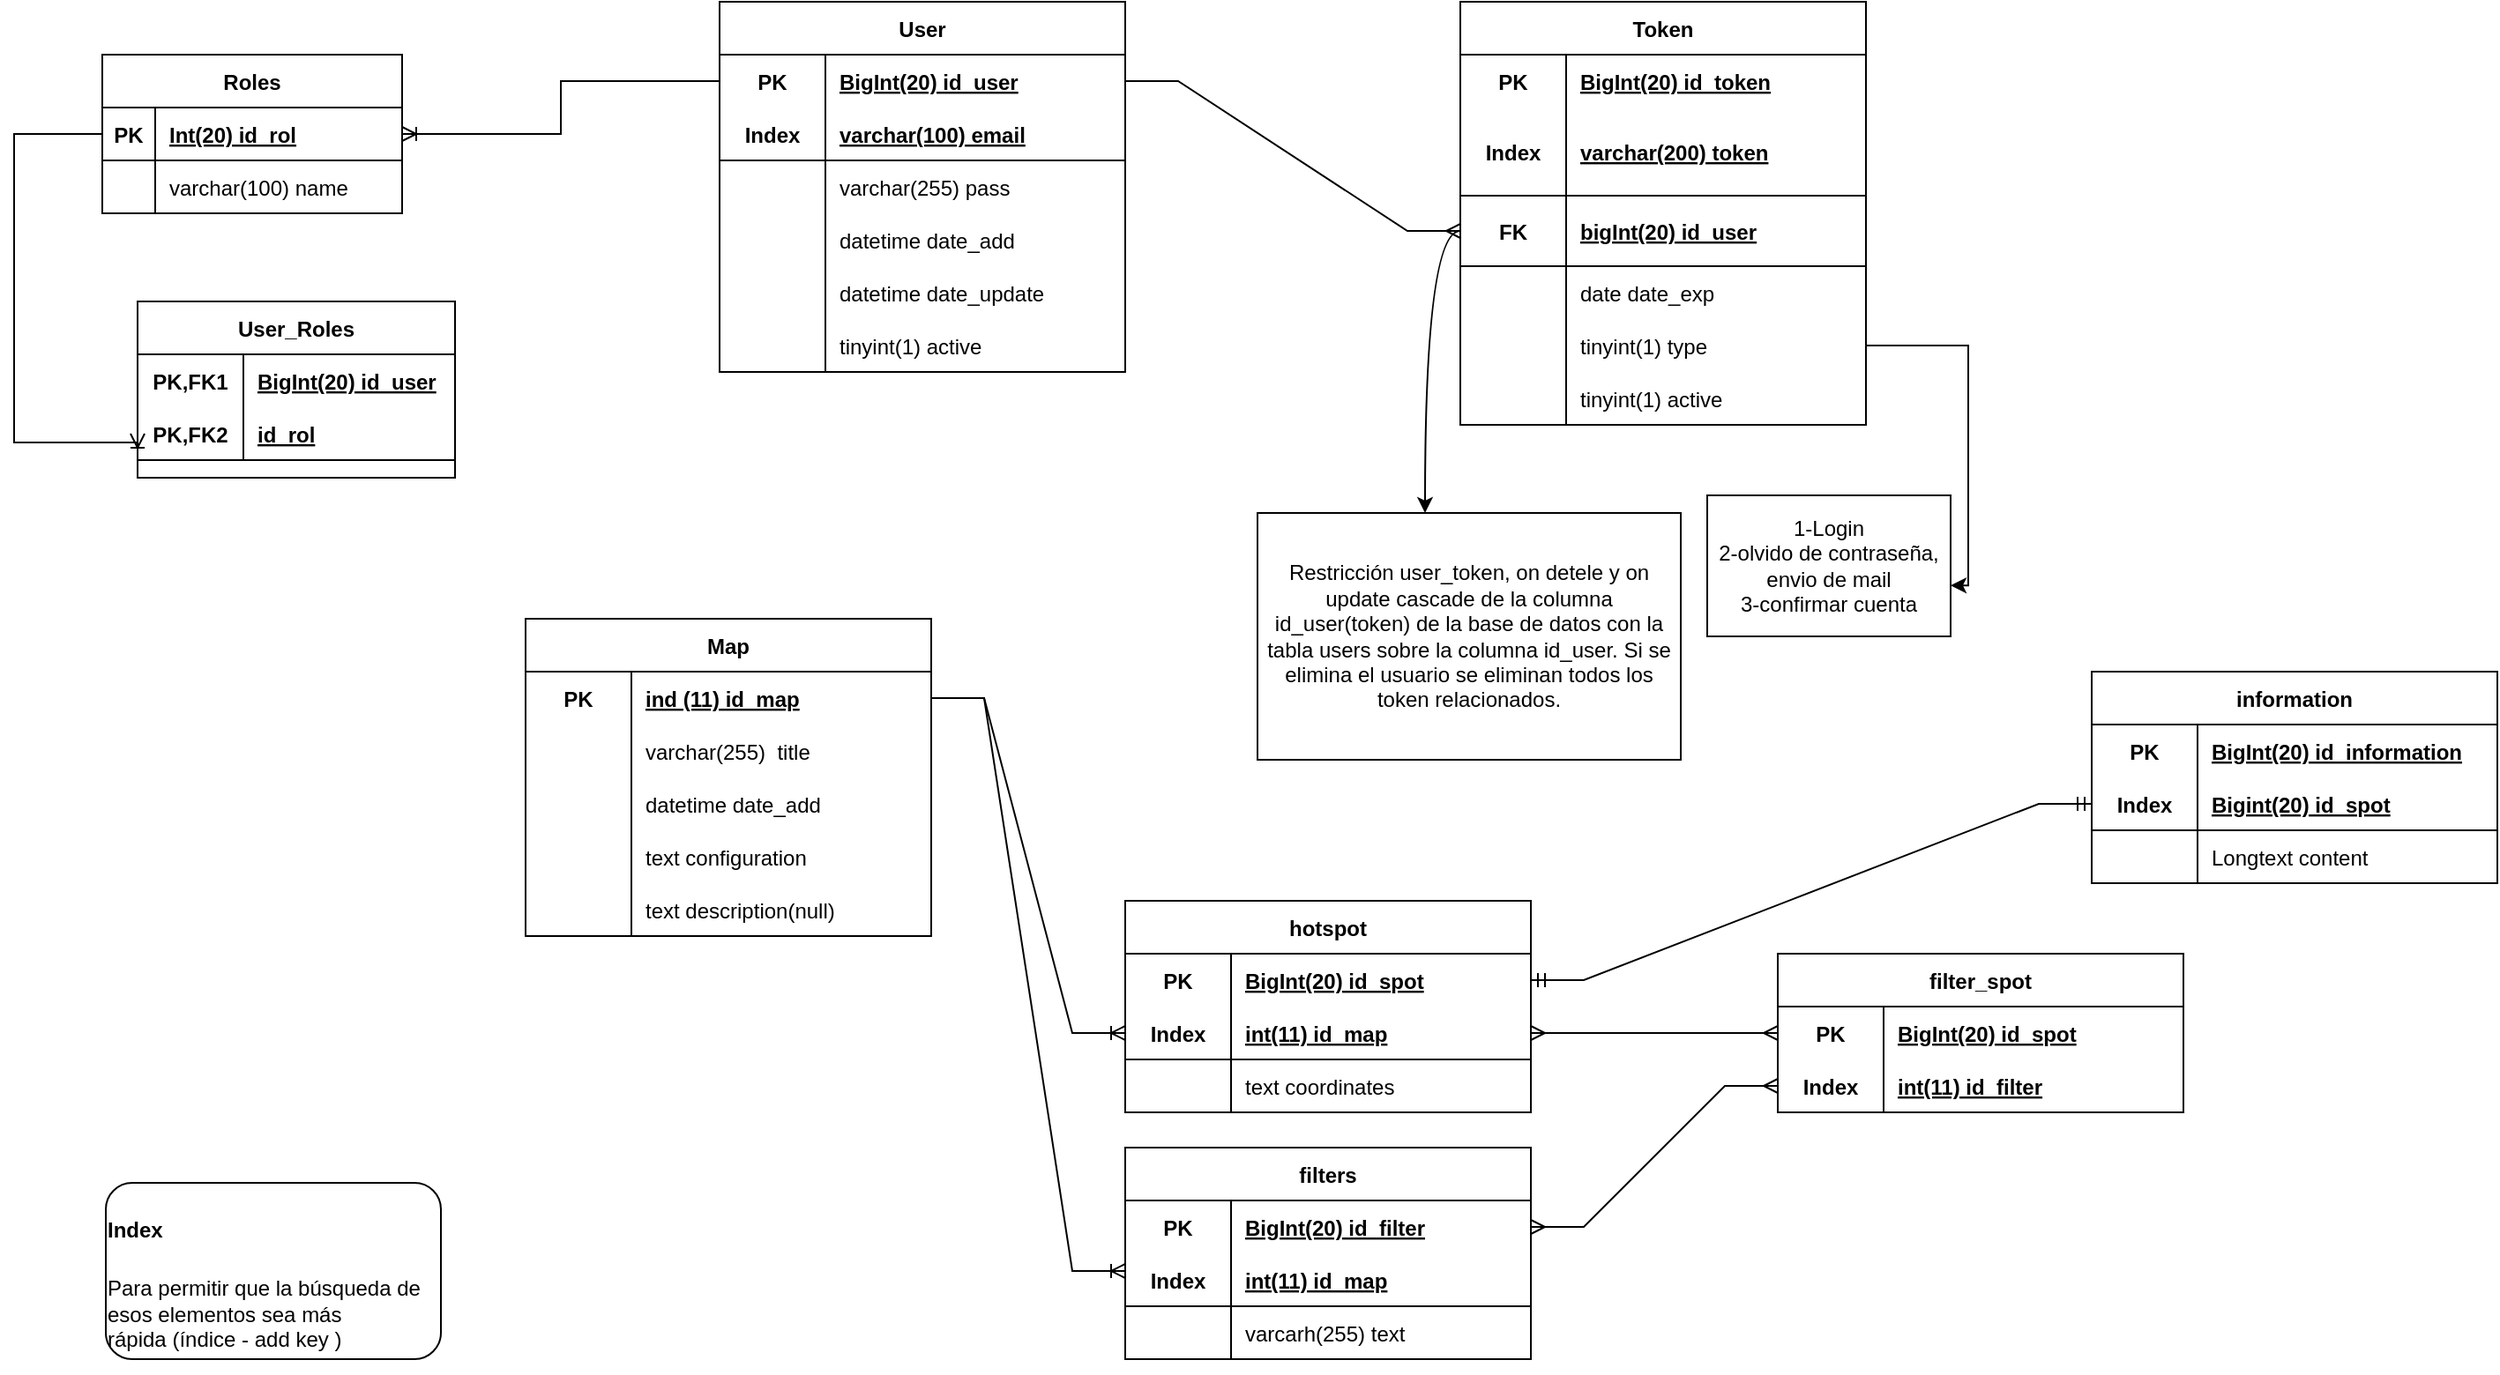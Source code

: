 <mxfile version="15.4.0" type="device"><diagram id="pSnXfoOCE_OVMd1hZphz" name="Página-1"><mxGraphModel dx="1303" dy="828" grid="1" gridSize="10" guides="1" tooltips="1" connect="1" arrows="1" fold="1" page="1" pageScale="1" pageWidth="583" pageHeight="827" math="0" shadow="0"><root><mxCell id="0"/><mxCell id="1" parent="0"/><mxCell id="ktPA_8-1dFrXCUiU2tz8-12" value="User" style="shape=table;startSize=30;container=1;collapsible=1;childLayout=tableLayout;fixedRows=1;rowLines=0;fontStyle=1;align=center;resizeLast=1;" parent="1" vertex="1"><mxGeometry x="450" y="10" width="230" height="210" as="geometry"/></mxCell><mxCell id="ktPA_8-1dFrXCUiU2tz8-13" value="" style="shape=partialRectangle;collapsible=0;dropTarget=0;pointerEvents=0;fillColor=none;top=0;left=0;bottom=0;right=0;points=[[0,0.5],[1,0.5]];portConstraint=eastwest;" parent="ktPA_8-1dFrXCUiU2tz8-12" vertex="1"><mxGeometry y="30" width="230" height="30" as="geometry"/></mxCell><mxCell id="ktPA_8-1dFrXCUiU2tz8-14" value="PK" style="shape=partialRectangle;connectable=0;fillColor=none;top=0;left=0;bottom=0;right=0;fontStyle=1;overflow=hidden;" parent="ktPA_8-1dFrXCUiU2tz8-13" vertex="1"><mxGeometry width="60" height="30" as="geometry"><mxRectangle width="60" height="30" as="alternateBounds"/></mxGeometry></mxCell><mxCell id="ktPA_8-1dFrXCUiU2tz8-15" value="BigInt(20) id_user" style="shape=partialRectangle;connectable=0;fillColor=none;top=0;left=0;bottom=0;right=0;align=left;spacingLeft=6;fontStyle=5;overflow=hidden;" parent="ktPA_8-1dFrXCUiU2tz8-13" vertex="1"><mxGeometry x="60" width="170" height="30" as="geometry"><mxRectangle width="170" height="30" as="alternateBounds"/></mxGeometry></mxCell><mxCell id="ktPA_8-1dFrXCUiU2tz8-16" value="" style="shape=partialRectangle;collapsible=0;dropTarget=0;pointerEvents=0;fillColor=none;top=0;left=0;bottom=1;right=0;points=[[0,0.5],[1,0.5]];portConstraint=eastwest;" parent="ktPA_8-1dFrXCUiU2tz8-12" vertex="1"><mxGeometry y="60" width="230" height="30" as="geometry"/></mxCell><mxCell id="ktPA_8-1dFrXCUiU2tz8-17" value="Index" style="shape=partialRectangle;connectable=0;fillColor=none;top=0;left=0;bottom=0;right=0;fontStyle=1;overflow=hidden;" parent="ktPA_8-1dFrXCUiU2tz8-16" vertex="1"><mxGeometry width="60" height="30" as="geometry"><mxRectangle width="60" height="30" as="alternateBounds"/></mxGeometry></mxCell><mxCell id="ktPA_8-1dFrXCUiU2tz8-18" value="varchar(100) email" style="shape=partialRectangle;connectable=0;fillColor=none;top=0;left=0;bottom=0;right=0;align=left;spacingLeft=6;fontStyle=5;overflow=hidden;" parent="ktPA_8-1dFrXCUiU2tz8-16" vertex="1"><mxGeometry x="60" width="170" height="30" as="geometry"><mxRectangle width="170" height="30" as="alternateBounds"/></mxGeometry></mxCell><mxCell id="ktPA_8-1dFrXCUiU2tz8-19" value="" style="shape=partialRectangle;collapsible=0;dropTarget=0;pointerEvents=0;fillColor=none;top=0;left=0;bottom=0;right=0;points=[[0,0.5],[1,0.5]];portConstraint=eastwest;" parent="ktPA_8-1dFrXCUiU2tz8-12" vertex="1"><mxGeometry y="90" width="230" height="30" as="geometry"/></mxCell><mxCell id="ktPA_8-1dFrXCUiU2tz8-20" value="" style="shape=partialRectangle;connectable=0;fillColor=none;top=0;left=0;bottom=0;right=0;editable=1;overflow=hidden;" parent="ktPA_8-1dFrXCUiU2tz8-19" vertex="1"><mxGeometry width="60" height="30" as="geometry"><mxRectangle width="60" height="30" as="alternateBounds"/></mxGeometry></mxCell><mxCell id="ktPA_8-1dFrXCUiU2tz8-21" value="varchar(255) pass" style="shape=partialRectangle;connectable=0;fillColor=none;top=0;left=0;bottom=0;right=0;align=left;spacingLeft=6;overflow=hidden;" parent="ktPA_8-1dFrXCUiU2tz8-19" vertex="1"><mxGeometry x="60" width="170" height="30" as="geometry"><mxRectangle width="170" height="30" as="alternateBounds"/></mxGeometry></mxCell><mxCell id="ktPA_8-1dFrXCUiU2tz8-22" value="" style="shape=partialRectangle;collapsible=0;dropTarget=0;pointerEvents=0;fillColor=none;top=0;left=0;bottom=0;right=0;points=[[0,0.5],[1,0.5]];portConstraint=eastwest;" parent="ktPA_8-1dFrXCUiU2tz8-12" vertex="1"><mxGeometry y="120" width="230" height="30" as="geometry"/></mxCell><mxCell id="ktPA_8-1dFrXCUiU2tz8-23" value="" style="shape=partialRectangle;connectable=0;fillColor=none;top=0;left=0;bottom=0;right=0;editable=1;overflow=hidden;" parent="ktPA_8-1dFrXCUiU2tz8-22" vertex="1"><mxGeometry width="60" height="30" as="geometry"><mxRectangle width="60" height="30" as="alternateBounds"/></mxGeometry></mxCell><mxCell id="ktPA_8-1dFrXCUiU2tz8-24" value="datetime date_add" style="shape=partialRectangle;connectable=0;fillColor=none;top=0;left=0;bottom=0;right=0;align=left;spacingLeft=6;overflow=hidden;" parent="ktPA_8-1dFrXCUiU2tz8-22" vertex="1"><mxGeometry x="60" width="170" height="30" as="geometry"><mxRectangle width="170" height="30" as="alternateBounds"/></mxGeometry></mxCell><mxCell id="ktPA_8-1dFrXCUiU2tz8-25" value="" style="shape=partialRectangle;collapsible=0;dropTarget=0;pointerEvents=0;fillColor=none;top=0;left=0;bottom=0;right=0;points=[[0,0.5],[1,0.5]];portConstraint=eastwest;" parent="ktPA_8-1dFrXCUiU2tz8-12" vertex="1"><mxGeometry y="150" width="230" height="30" as="geometry"/></mxCell><mxCell id="ktPA_8-1dFrXCUiU2tz8-26" value="" style="shape=partialRectangle;connectable=0;fillColor=none;top=0;left=0;bottom=0;right=0;editable=1;overflow=hidden;" parent="ktPA_8-1dFrXCUiU2tz8-25" vertex="1"><mxGeometry width="60" height="30" as="geometry"><mxRectangle width="60" height="30" as="alternateBounds"/></mxGeometry></mxCell><mxCell id="ktPA_8-1dFrXCUiU2tz8-27" value="datetime date_update" style="shape=partialRectangle;connectable=0;fillColor=none;top=0;left=0;bottom=0;right=0;align=left;spacingLeft=6;overflow=hidden;" parent="ktPA_8-1dFrXCUiU2tz8-25" vertex="1"><mxGeometry x="60" width="170" height="30" as="geometry"><mxRectangle width="170" height="30" as="alternateBounds"/></mxGeometry></mxCell><mxCell id="ktPA_8-1dFrXCUiU2tz8-43" value="" style="shape=partialRectangle;collapsible=0;dropTarget=0;pointerEvents=0;fillColor=none;top=0;left=0;bottom=0;right=0;points=[[0,0.5],[1,0.5]];portConstraint=eastwest;" parent="ktPA_8-1dFrXCUiU2tz8-12" vertex="1"><mxGeometry y="180" width="230" height="30" as="geometry"/></mxCell><mxCell id="ktPA_8-1dFrXCUiU2tz8-44" value="" style="shape=partialRectangle;connectable=0;fillColor=none;top=0;left=0;bottom=0;right=0;editable=1;overflow=hidden;" parent="ktPA_8-1dFrXCUiU2tz8-43" vertex="1"><mxGeometry width="60" height="30" as="geometry"><mxRectangle width="60" height="30" as="alternateBounds"/></mxGeometry></mxCell><mxCell id="ktPA_8-1dFrXCUiU2tz8-45" value="tinyint(1) active" style="shape=partialRectangle;connectable=0;fillColor=none;top=0;left=0;bottom=0;right=0;align=left;spacingLeft=6;overflow=hidden;" parent="ktPA_8-1dFrXCUiU2tz8-43" vertex="1"><mxGeometry x="60" width="170" height="30" as="geometry"><mxRectangle width="170" height="30" as="alternateBounds"/></mxGeometry></mxCell><mxCell id="sQ-A8X_ZuX7Fye4m_Rut-1" value="Token" style="shape=table;startSize=30;container=1;collapsible=1;childLayout=tableLayout;fixedRows=1;rowLines=0;fontStyle=1;align=center;resizeLast=1;" parent="1" vertex="1"><mxGeometry x="870" y="10" width="230" height="240" as="geometry"/></mxCell><mxCell id="sQ-A8X_ZuX7Fye4m_Rut-2" value="" style="shape=partialRectangle;collapsible=0;dropTarget=0;pointerEvents=0;fillColor=none;top=0;left=0;bottom=0;right=0;points=[[0,0.5],[1,0.5]];portConstraint=eastwest;" parent="sQ-A8X_ZuX7Fye4m_Rut-1" vertex="1"><mxGeometry y="30" width="230" height="30" as="geometry"/></mxCell><mxCell id="sQ-A8X_ZuX7Fye4m_Rut-3" value="PK" style="shape=partialRectangle;connectable=0;fillColor=none;top=0;left=0;bottom=0;right=0;fontStyle=1;overflow=hidden;" parent="sQ-A8X_ZuX7Fye4m_Rut-2" vertex="1"><mxGeometry width="60" height="30" as="geometry"><mxRectangle width="60" height="30" as="alternateBounds"/></mxGeometry></mxCell><mxCell id="sQ-A8X_ZuX7Fye4m_Rut-4" value="BigInt(20) id_token" style="shape=partialRectangle;connectable=0;fillColor=none;top=0;left=0;bottom=0;right=0;align=left;spacingLeft=6;fontStyle=5;overflow=hidden;" parent="sQ-A8X_ZuX7Fye4m_Rut-2" vertex="1"><mxGeometry x="60" width="170" height="30" as="geometry"><mxRectangle width="170" height="30" as="alternateBounds"/></mxGeometry></mxCell><mxCell id="sQ-A8X_ZuX7Fye4m_Rut-47" value="" style="shape=partialRectangle;collapsible=0;dropTarget=0;pointerEvents=0;fillColor=none;top=0;left=0;bottom=1;right=0;points=[[0,0.5],[1,0.5]];portConstraint=eastwest;" parent="sQ-A8X_ZuX7Fye4m_Rut-1" vertex="1"><mxGeometry y="60" width="230" height="50" as="geometry"/></mxCell><mxCell id="sQ-A8X_ZuX7Fye4m_Rut-48" value="Index" style="shape=partialRectangle;connectable=0;fillColor=none;top=0;left=0;bottom=0;right=0;fontStyle=1;overflow=hidden;" parent="sQ-A8X_ZuX7Fye4m_Rut-47" vertex="1"><mxGeometry width="60" height="50" as="geometry"><mxRectangle width="60" height="50" as="alternateBounds"/></mxGeometry></mxCell><mxCell id="sQ-A8X_ZuX7Fye4m_Rut-49" value="varchar(200) token" style="shape=partialRectangle;connectable=0;fillColor=none;top=0;left=0;bottom=0;right=0;align=left;spacingLeft=6;fontStyle=5;overflow=hidden;" parent="sQ-A8X_ZuX7Fye4m_Rut-47" vertex="1"><mxGeometry x="60" width="170" height="50" as="geometry"><mxRectangle width="170" height="50" as="alternateBounds"/></mxGeometry></mxCell><mxCell id="sQ-A8X_ZuX7Fye4m_Rut-5" value="" style="shape=partialRectangle;collapsible=0;dropTarget=0;pointerEvents=0;fillColor=none;top=0;left=0;bottom=1;right=0;points=[[0,0.5],[1,0.5]];portConstraint=eastwest;" parent="sQ-A8X_ZuX7Fye4m_Rut-1" vertex="1"><mxGeometry y="110" width="230" height="40" as="geometry"/></mxCell><mxCell id="sQ-A8X_ZuX7Fye4m_Rut-6" value="FK" style="shape=partialRectangle;connectable=0;fillColor=none;top=0;left=0;bottom=0;right=0;fontStyle=1;overflow=hidden;" parent="sQ-A8X_ZuX7Fye4m_Rut-5" vertex="1"><mxGeometry width="60" height="40" as="geometry"><mxRectangle width="60" height="40" as="alternateBounds"/></mxGeometry></mxCell><mxCell id="sQ-A8X_ZuX7Fye4m_Rut-7" value="bigInt(20) id_user" style="shape=partialRectangle;connectable=0;fillColor=none;top=0;left=0;bottom=0;right=0;align=left;spacingLeft=6;fontStyle=5;overflow=hidden;" parent="sQ-A8X_ZuX7Fye4m_Rut-5" vertex="1"><mxGeometry x="60" width="170" height="40" as="geometry"><mxRectangle width="170" height="40" as="alternateBounds"/></mxGeometry></mxCell><mxCell id="sQ-A8X_ZuX7Fye4m_Rut-8" value="" style="shape=partialRectangle;collapsible=0;dropTarget=0;pointerEvents=0;fillColor=none;top=0;left=0;bottom=0;right=0;points=[[0,0.5],[1,0.5]];portConstraint=eastwest;" parent="sQ-A8X_ZuX7Fye4m_Rut-1" vertex="1"><mxGeometry y="150" width="230" height="30" as="geometry"/></mxCell><mxCell id="sQ-A8X_ZuX7Fye4m_Rut-9" value="" style="shape=partialRectangle;connectable=0;fillColor=none;top=0;left=0;bottom=0;right=0;editable=1;overflow=hidden;" parent="sQ-A8X_ZuX7Fye4m_Rut-8" vertex="1"><mxGeometry width="60" height="30" as="geometry"><mxRectangle width="60" height="30" as="alternateBounds"/></mxGeometry></mxCell><mxCell id="sQ-A8X_ZuX7Fye4m_Rut-10" value="date date_exp" style="shape=partialRectangle;connectable=0;fillColor=none;top=0;left=0;bottom=0;right=0;align=left;spacingLeft=6;overflow=hidden;" parent="sQ-A8X_ZuX7Fye4m_Rut-8" vertex="1"><mxGeometry x="60" width="170" height="30" as="geometry"><mxRectangle width="170" height="30" as="alternateBounds"/></mxGeometry></mxCell><mxCell id="sQ-A8X_ZuX7Fye4m_Rut-11" value="" style="shape=partialRectangle;collapsible=0;dropTarget=0;pointerEvents=0;fillColor=none;top=0;left=0;bottom=0;right=0;points=[[0,0.5],[1,0.5]];portConstraint=eastwest;" parent="sQ-A8X_ZuX7Fye4m_Rut-1" vertex="1"><mxGeometry y="180" width="230" height="30" as="geometry"/></mxCell><mxCell id="sQ-A8X_ZuX7Fye4m_Rut-12" value="" style="shape=partialRectangle;connectable=0;fillColor=none;top=0;left=0;bottom=0;right=0;editable=1;overflow=hidden;" parent="sQ-A8X_ZuX7Fye4m_Rut-11" vertex="1"><mxGeometry width="60" height="30" as="geometry"><mxRectangle width="60" height="30" as="alternateBounds"/></mxGeometry></mxCell><mxCell id="sQ-A8X_ZuX7Fye4m_Rut-13" value="tinyint(1) type" style="shape=partialRectangle;connectable=0;fillColor=none;top=0;left=0;bottom=0;right=0;align=left;spacingLeft=6;overflow=hidden;" parent="sQ-A8X_ZuX7Fye4m_Rut-11" vertex="1"><mxGeometry x="60" width="170" height="30" as="geometry"><mxRectangle width="170" height="30" as="alternateBounds"/></mxGeometry></mxCell><mxCell id="sQ-A8X_ZuX7Fye4m_Rut-17" value="" style="shape=partialRectangle;collapsible=0;dropTarget=0;pointerEvents=0;fillColor=none;top=0;left=0;bottom=0;right=0;points=[[0,0.5],[1,0.5]];portConstraint=eastwest;" parent="sQ-A8X_ZuX7Fye4m_Rut-1" vertex="1"><mxGeometry y="210" width="230" height="30" as="geometry"/></mxCell><mxCell id="sQ-A8X_ZuX7Fye4m_Rut-18" value="" style="shape=partialRectangle;connectable=0;fillColor=none;top=0;left=0;bottom=0;right=0;editable=1;overflow=hidden;" parent="sQ-A8X_ZuX7Fye4m_Rut-17" vertex="1"><mxGeometry width="60" height="30" as="geometry"><mxRectangle width="60" height="30" as="alternateBounds"/></mxGeometry></mxCell><mxCell id="sQ-A8X_ZuX7Fye4m_Rut-19" value="tinyint(1) active" style="shape=partialRectangle;connectable=0;fillColor=none;top=0;left=0;bottom=0;right=0;align=left;spacingLeft=6;overflow=hidden;" parent="sQ-A8X_ZuX7Fye4m_Rut-17" vertex="1"><mxGeometry x="60" width="170" height="30" as="geometry"><mxRectangle width="170" height="30" as="alternateBounds"/></mxGeometry></mxCell><mxCell id="sQ-A8X_ZuX7Fye4m_Rut-50" value="" style="edgeStyle=entityRelationEdgeStyle;fontSize=12;html=1;endArrow=ERmany;rounded=0;entryX=0;entryY=0.5;entryDx=0;entryDy=0;exitX=1;exitY=0.5;exitDx=0;exitDy=0;" parent="1" source="ktPA_8-1dFrXCUiU2tz8-13" target="sQ-A8X_ZuX7Fye4m_Rut-5" edge="1"><mxGeometry width="100" height="100" relative="1" as="geometry"><mxPoint x="340" y="400" as="sourcePoint"/><mxPoint x="440" y="300" as="targetPoint"/></mxGeometry></mxCell><mxCell id="sQ-A8X_ZuX7Fye4m_Rut-51" value="&lt;p style=&quot;line-height: 40%&quot;&gt;&lt;/p&gt;&lt;h1 style=&quot;text-align: left&quot;&gt;&lt;font style=&quot;font-size: 12px&quot;&gt;Index&lt;/font&gt;&lt;/h1&gt;&lt;p style=&quot;text-align: left&quot;&gt;&lt;font style=&quot;font-size: 12px ; line-height: 40%&quot;&gt;Para permitir que la búsqueda de esos elementos sea más rápida&amp;nbsp;&lt;/font&gt;&lt;span&gt;(índice - add key )&lt;/span&gt;&lt;/p&gt;&lt;p&gt;&lt;/p&gt;" style="rounded=1;whiteSpace=wrap;html=1;" parent="1" vertex="1"><mxGeometry x="102" y="680" width="190" height="100" as="geometry"/></mxCell><mxCell id="sQ-A8X_ZuX7Fye4m_Rut-55" value="" style="endArrow=classic;html=1;rounded=0;edgeStyle=orthogonalEdgeStyle;entryX=1;entryY=0.639;entryDx=0;entryDy=0;entryPerimeter=0;exitX=1;exitY=0.5;exitDx=0;exitDy=0;" parent="1" source="sQ-A8X_ZuX7Fye4m_Rut-11" target="sQ-A8X_ZuX7Fye4m_Rut-57" edge="1"><mxGeometry width="50" height="50" relative="1" as="geometry"><mxPoint x="350" y="420" as="sourcePoint"/><mxPoint x="370" y="560" as="targetPoint"/></mxGeometry></mxCell><mxCell id="sQ-A8X_ZuX7Fye4m_Rut-57" value="1-Login&lt;br&gt;2-olvido de contraseña, envio de mail&lt;br&gt;3-confirmar cuenta" style="rounded=0;whiteSpace=wrap;html=1;" parent="1" vertex="1"><mxGeometry x="1010" y="290" width="138" height="80" as="geometry"/></mxCell><mxCell id="sQ-A8X_ZuX7Fye4m_Rut-59" value="" style="curved=1;endArrow=classic;html=1;rounded=0;edgeStyle=orthogonalEdgeStyle;exitX=0;exitY=0.5;exitDx=0;exitDy=0;" parent="1" source="sQ-A8X_ZuX7Fye4m_Rut-5" target="sQ-A8X_ZuX7Fye4m_Rut-60" edge="1"><mxGeometry width="50" height="50" relative="1" as="geometry"><mxPoint x="380" y="370" as="sourcePoint"/><mxPoint x="414" y="530" as="targetPoint"/><Array as="points"><mxPoint x="850" y="140"/></Array></mxGeometry></mxCell><mxCell id="sQ-A8X_ZuX7Fye4m_Rut-60" value="Restricción user_token, on detele y on update cascade de la columna id_user(token) de la base de datos con la tabla users sobre la columna id_user. Si se elimina el usuario se eliminan todos los token relacionados." style="rounded=0;whiteSpace=wrap;html=1;" parent="1" vertex="1"><mxGeometry x="755" y="300" width="240" height="140" as="geometry"/></mxCell><mxCell id="JhmAGcUBMFAtfFZW6bQu-1" value="Roles" style="shape=table;startSize=30;container=1;collapsible=1;childLayout=tableLayout;fixedRows=1;rowLines=0;fontStyle=1;align=center;resizeLast=1;" parent="1" vertex="1"><mxGeometry x="100" y="40" width="170" height="90" as="geometry"/></mxCell><mxCell id="JhmAGcUBMFAtfFZW6bQu-2" value="" style="shape=partialRectangle;collapsible=0;dropTarget=0;pointerEvents=0;fillColor=none;top=0;left=0;bottom=1;right=0;points=[[0,0.5],[1,0.5]];portConstraint=eastwest;" parent="JhmAGcUBMFAtfFZW6bQu-1" vertex="1"><mxGeometry y="30" width="170" height="30" as="geometry"/></mxCell><mxCell id="JhmAGcUBMFAtfFZW6bQu-3" value="PK" style="shape=partialRectangle;connectable=0;fillColor=none;top=0;left=0;bottom=0;right=0;fontStyle=1;overflow=hidden;" parent="JhmAGcUBMFAtfFZW6bQu-2" vertex="1"><mxGeometry width="30" height="30" as="geometry"><mxRectangle width="30" height="30" as="alternateBounds"/></mxGeometry></mxCell><mxCell id="JhmAGcUBMFAtfFZW6bQu-4" value="Int(20) id_rol" style="shape=partialRectangle;connectable=0;fillColor=none;top=0;left=0;bottom=0;right=0;align=left;spacingLeft=6;fontStyle=5;overflow=hidden;" parent="JhmAGcUBMFAtfFZW6bQu-2" vertex="1"><mxGeometry x="30" width="140" height="30" as="geometry"><mxRectangle width="140" height="30" as="alternateBounds"/></mxGeometry></mxCell><mxCell id="JhmAGcUBMFAtfFZW6bQu-5" value="" style="shape=partialRectangle;collapsible=0;dropTarget=0;pointerEvents=0;fillColor=none;top=0;left=0;bottom=0;right=0;points=[[0,0.5],[1,0.5]];portConstraint=eastwest;" parent="JhmAGcUBMFAtfFZW6bQu-1" vertex="1"><mxGeometry y="60" width="170" height="30" as="geometry"/></mxCell><mxCell id="JhmAGcUBMFAtfFZW6bQu-6" value="" style="shape=partialRectangle;connectable=0;fillColor=none;top=0;left=0;bottom=0;right=0;editable=1;overflow=hidden;" parent="JhmAGcUBMFAtfFZW6bQu-5" vertex="1"><mxGeometry width="30" height="30" as="geometry"><mxRectangle width="30" height="30" as="alternateBounds"/></mxGeometry></mxCell><mxCell id="JhmAGcUBMFAtfFZW6bQu-7" value="varchar(100) name" style="shape=partialRectangle;connectable=0;fillColor=none;top=0;left=0;bottom=0;right=0;align=left;spacingLeft=6;overflow=hidden;" parent="JhmAGcUBMFAtfFZW6bQu-5" vertex="1"><mxGeometry x="30" width="140" height="30" as="geometry"><mxRectangle width="140" height="30" as="alternateBounds"/></mxGeometry></mxCell><mxCell id="JhmAGcUBMFAtfFZW6bQu-14" value="User_Roles" style="shape=table;startSize=30;container=1;collapsible=1;childLayout=tableLayout;fixedRows=1;rowLines=0;fontStyle=1;align=center;resizeLast=1;" parent="1" vertex="1"><mxGeometry x="120" y="180" width="180" height="100" as="geometry"/></mxCell><mxCell id="JhmAGcUBMFAtfFZW6bQu-15" value="" style="shape=partialRectangle;collapsible=0;dropTarget=0;pointerEvents=0;fillColor=none;top=0;left=0;bottom=0;right=0;points=[[0,0.5],[1,0.5]];portConstraint=eastwest;" parent="JhmAGcUBMFAtfFZW6bQu-14" vertex="1"><mxGeometry y="30" width="180" height="30" as="geometry"/></mxCell><mxCell id="JhmAGcUBMFAtfFZW6bQu-16" value="PK,FK1" style="shape=partialRectangle;connectable=0;fillColor=none;top=0;left=0;bottom=0;right=0;fontStyle=1;overflow=hidden;" parent="JhmAGcUBMFAtfFZW6bQu-15" vertex="1"><mxGeometry width="60" height="30" as="geometry"><mxRectangle width="60" height="30" as="alternateBounds"/></mxGeometry></mxCell><mxCell id="JhmAGcUBMFAtfFZW6bQu-17" value="BigInt(20) id_user" style="shape=partialRectangle;connectable=0;fillColor=none;top=0;left=0;bottom=0;right=0;align=left;spacingLeft=6;fontStyle=5;overflow=hidden;" parent="JhmAGcUBMFAtfFZW6bQu-15" vertex="1"><mxGeometry x="60" width="120" height="30" as="geometry"><mxRectangle width="120" height="30" as="alternateBounds"/></mxGeometry></mxCell><mxCell id="JhmAGcUBMFAtfFZW6bQu-18" value="" style="shape=partialRectangle;collapsible=0;dropTarget=0;pointerEvents=0;fillColor=none;top=0;left=0;bottom=1;right=0;points=[[0,0.5],[1,0.5]];portConstraint=eastwest;" parent="JhmAGcUBMFAtfFZW6bQu-14" vertex="1"><mxGeometry y="60" width="180" height="30" as="geometry"/></mxCell><mxCell id="JhmAGcUBMFAtfFZW6bQu-19" value="PK,FK2" style="shape=partialRectangle;connectable=0;fillColor=none;top=0;left=0;bottom=0;right=0;fontStyle=1;overflow=hidden;" parent="JhmAGcUBMFAtfFZW6bQu-18" vertex="1"><mxGeometry width="60" height="30" as="geometry"><mxRectangle width="60" height="30" as="alternateBounds"/></mxGeometry></mxCell><mxCell id="JhmAGcUBMFAtfFZW6bQu-20" value="id_rol" style="shape=partialRectangle;connectable=0;fillColor=none;top=0;left=0;bottom=0;right=0;align=left;spacingLeft=6;fontStyle=5;overflow=hidden;" parent="JhmAGcUBMFAtfFZW6bQu-18" vertex="1"><mxGeometry x="60" width="120" height="30" as="geometry"><mxRectangle width="120" height="30" as="alternateBounds"/></mxGeometry></mxCell><mxCell id="0rs4oJxTFenPOZLoimjV-20" value="" style="fontSize=12;html=1;endArrow=ERoneToMany;rounded=0;exitX=0;exitY=0.5;exitDx=0;exitDy=0;edgeStyle=orthogonalEdgeStyle;entryX=0;entryY=0.5;entryDx=0;entryDy=0;" parent="1" source="JhmAGcUBMFAtfFZW6bQu-2" edge="1" target="JhmAGcUBMFAtfFZW6bQu-18"><mxGeometry width="100" height="100" relative="1" as="geometry"><mxPoint x="340" y="200" as="sourcePoint"/><mxPoint x="70" y="300" as="targetPoint"/><Array as="points"><mxPoint x="50" y="85"/><mxPoint x="50" y="260"/><mxPoint x="120" y="260"/></Array></mxGeometry></mxCell><mxCell id="0rs4oJxTFenPOZLoimjV-22" value="" style="edgeStyle=orthogonalEdgeStyle;fontSize=12;html=1;endArrow=ERoneToMany;rounded=0;exitX=0;exitY=0.5;exitDx=0;exitDy=0;entryX=1;entryY=0.5;entryDx=0;entryDy=0;" parent="1" source="ktPA_8-1dFrXCUiU2tz8-13" target="JhmAGcUBMFAtfFZW6bQu-2" edge="1"><mxGeometry width="100" height="100" relative="1" as="geometry"><mxPoint x="330" y="270" as="sourcePoint"/><mxPoint x="360" y="80" as="targetPoint"/></mxGeometry></mxCell><mxCell id="JeP3bEblnE3etmYx_Tf4-1" value="Map" style="shape=table;startSize=30;container=1;collapsible=1;childLayout=tableLayout;fixedRows=1;rowLines=0;fontStyle=1;align=center;resizeLast=1;" vertex="1" parent="1"><mxGeometry x="340" y="360" width="230" height="180" as="geometry"/></mxCell><mxCell id="JeP3bEblnE3etmYx_Tf4-2" value="" style="shape=partialRectangle;collapsible=0;dropTarget=0;pointerEvents=0;fillColor=none;top=0;left=0;bottom=0;right=0;points=[[0,0.5],[1,0.5]];portConstraint=eastwest;" vertex="1" parent="JeP3bEblnE3etmYx_Tf4-1"><mxGeometry y="30" width="230" height="30" as="geometry"/></mxCell><mxCell id="JeP3bEblnE3etmYx_Tf4-3" value="PK" style="shape=partialRectangle;connectable=0;fillColor=none;top=0;left=0;bottom=0;right=0;fontStyle=1;overflow=hidden;" vertex="1" parent="JeP3bEblnE3etmYx_Tf4-2"><mxGeometry width="60" height="30" as="geometry"><mxRectangle width="60" height="30" as="alternateBounds"/></mxGeometry></mxCell><mxCell id="JeP3bEblnE3etmYx_Tf4-4" value="ind (11) id_map" style="shape=partialRectangle;connectable=0;fillColor=none;top=0;left=0;bottom=0;right=0;align=left;spacingLeft=6;fontStyle=5;overflow=hidden;" vertex="1" parent="JeP3bEblnE3etmYx_Tf4-2"><mxGeometry x="60" width="170" height="30" as="geometry"><mxRectangle width="170" height="30" as="alternateBounds"/></mxGeometry></mxCell><mxCell id="JeP3bEblnE3etmYx_Tf4-8" value="" style="shape=partialRectangle;collapsible=0;dropTarget=0;pointerEvents=0;fillColor=none;top=0;left=0;bottom=0;right=0;points=[[0,0.5],[1,0.5]];portConstraint=eastwest;" vertex="1" parent="JeP3bEblnE3etmYx_Tf4-1"><mxGeometry y="60" width="230" height="30" as="geometry"/></mxCell><mxCell id="JeP3bEblnE3etmYx_Tf4-9" value="" style="shape=partialRectangle;connectable=0;fillColor=none;top=0;left=0;bottom=0;right=0;editable=1;overflow=hidden;" vertex="1" parent="JeP3bEblnE3etmYx_Tf4-8"><mxGeometry width="60" height="30" as="geometry"><mxRectangle width="60" height="30" as="alternateBounds"/></mxGeometry></mxCell><mxCell id="JeP3bEblnE3etmYx_Tf4-10" value="varchar(255)  title" style="shape=partialRectangle;connectable=0;fillColor=none;top=0;left=0;bottom=0;right=0;align=left;spacingLeft=6;overflow=hidden;" vertex="1" parent="JeP3bEblnE3etmYx_Tf4-8"><mxGeometry x="60" width="170" height="30" as="geometry"><mxRectangle width="170" height="30" as="alternateBounds"/></mxGeometry></mxCell><mxCell id="JeP3bEblnE3etmYx_Tf4-11" value="" style="shape=partialRectangle;collapsible=0;dropTarget=0;pointerEvents=0;fillColor=none;top=0;left=0;bottom=0;right=0;points=[[0,0.5],[1,0.5]];portConstraint=eastwest;" vertex="1" parent="JeP3bEblnE3etmYx_Tf4-1"><mxGeometry y="90" width="230" height="30" as="geometry"/></mxCell><mxCell id="JeP3bEblnE3etmYx_Tf4-12" value="" style="shape=partialRectangle;connectable=0;fillColor=none;top=0;left=0;bottom=0;right=0;editable=1;overflow=hidden;" vertex="1" parent="JeP3bEblnE3etmYx_Tf4-11"><mxGeometry width="60" height="30" as="geometry"><mxRectangle width="60" height="30" as="alternateBounds"/></mxGeometry></mxCell><mxCell id="JeP3bEblnE3etmYx_Tf4-13" value="datetime date_add" style="shape=partialRectangle;connectable=0;fillColor=none;top=0;left=0;bottom=0;right=0;align=left;spacingLeft=6;overflow=hidden;" vertex="1" parent="JeP3bEblnE3etmYx_Tf4-11"><mxGeometry x="60" width="170" height="30" as="geometry"><mxRectangle width="170" height="30" as="alternateBounds"/></mxGeometry></mxCell><mxCell id="JeP3bEblnE3etmYx_Tf4-14" value="" style="shape=partialRectangle;collapsible=0;dropTarget=0;pointerEvents=0;fillColor=none;top=0;left=0;bottom=0;right=0;points=[[0,0.5],[1,0.5]];portConstraint=eastwest;" vertex="1" parent="JeP3bEblnE3etmYx_Tf4-1"><mxGeometry y="120" width="230" height="30" as="geometry"/></mxCell><mxCell id="JeP3bEblnE3etmYx_Tf4-15" value="" style="shape=partialRectangle;connectable=0;fillColor=none;top=0;left=0;bottom=0;right=0;editable=1;overflow=hidden;" vertex="1" parent="JeP3bEblnE3etmYx_Tf4-14"><mxGeometry width="60" height="30" as="geometry"><mxRectangle width="60" height="30" as="alternateBounds"/></mxGeometry></mxCell><mxCell id="JeP3bEblnE3etmYx_Tf4-16" value="text configuration" style="shape=partialRectangle;connectable=0;fillColor=none;top=0;left=0;bottom=0;right=0;align=left;spacingLeft=6;overflow=hidden;" vertex="1" parent="JeP3bEblnE3etmYx_Tf4-14"><mxGeometry x="60" width="170" height="30" as="geometry"><mxRectangle width="170" height="30" as="alternateBounds"/></mxGeometry></mxCell><mxCell id="JeP3bEblnE3etmYx_Tf4-17" value="" style="shape=partialRectangle;collapsible=0;dropTarget=0;pointerEvents=0;fillColor=none;top=0;left=0;bottom=0;right=0;points=[[0,0.5],[1,0.5]];portConstraint=eastwest;" vertex="1" parent="JeP3bEblnE3etmYx_Tf4-1"><mxGeometry y="150" width="230" height="30" as="geometry"/></mxCell><mxCell id="JeP3bEblnE3etmYx_Tf4-18" value="" style="shape=partialRectangle;connectable=0;fillColor=none;top=0;left=0;bottom=0;right=0;editable=1;overflow=hidden;" vertex="1" parent="JeP3bEblnE3etmYx_Tf4-17"><mxGeometry width="60" height="30" as="geometry"><mxRectangle width="60" height="30" as="alternateBounds"/></mxGeometry></mxCell><mxCell id="JeP3bEblnE3etmYx_Tf4-19" value="text description(null)" style="shape=partialRectangle;connectable=0;fillColor=none;top=0;left=0;bottom=0;right=0;align=left;spacingLeft=6;overflow=hidden;" vertex="1" parent="JeP3bEblnE3etmYx_Tf4-17"><mxGeometry x="60" width="170" height="30" as="geometry"><mxRectangle width="170" height="30" as="alternateBounds"/></mxGeometry></mxCell><mxCell id="JeP3bEblnE3etmYx_Tf4-20" value="hotspot" style="shape=table;startSize=30;container=1;collapsible=1;childLayout=tableLayout;fixedRows=1;rowLines=0;fontStyle=1;align=center;resizeLast=1;" vertex="1" parent="1"><mxGeometry x="680" y="520" width="230" height="120" as="geometry"/></mxCell><mxCell id="JeP3bEblnE3etmYx_Tf4-21" value="" style="shape=partialRectangle;collapsible=0;dropTarget=0;pointerEvents=0;fillColor=none;top=0;left=0;bottom=0;right=0;points=[[0,0.5],[1,0.5]];portConstraint=eastwest;" vertex="1" parent="JeP3bEblnE3etmYx_Tf4-20"><mxGeometry y="30" width="230" height="30" as="geometry"/></mxCell><mxCell id="JeP3bEblnE3etmYx_Tf4-22" value="PK" style="shape=partialRectangle;connectable=0;fillColor=none;top=0;left=0;bottom=0;right=0;fontStyle=1;overflow=hidden;" vertex="1" parent="JeP3bEblnE3etmYx_Tf4-21"><mxGeometry width="60" height="30" as="geometry"><mxRectangle width="60" height="30" as="alternateBounds"/></mxGeometry></mxCell><mxCell id="JeP3bEblnE3etmYx_Tf4-23" value="BigInt(20) id_spot" style="shape=partialRectangle;connectable=0;fillColor=none;top=0;left=0;bottom=0;right=0;align=left;spacingLeft=6;fontStyle=5;overflow=hidden;" vertex="1" parent="JeP3bEblnE3etmYx_Tf4-21"><mxGeometry x="60" width="170" height="30" as="geometry"><mxRectangle width="170" height="30" as="alternateBounds"/></mxGeometry></mxCell><mxCell id="JeP3bEblnE3etmYx_Tf4-24" value="" style="shape=partialRectangle;collapsible=0;dropTarget=0;pointerEvents=0;fillColor=none;top=0;left=0;bottom=1;right=0;points=[[0,0.5],[1,0.5]];portConstraint=eastwest;" vertex="1" parent="JeP3bEblnE3etmYx_Tf4-20"><mxGeometry y="60" width="230" height="30" as="geometry"/></mxCell><mxCell id="JeP3bEblnE3etmYx_Tf4-25" value="Index" style="shape=partialRectangle;connectable=0;fillColor=none;top=0;left=0;bottom=0;right=0;fontStyle=1;overflow=hidden;" vertex="1" parent="JeP3bEblnE3etmYx_Tf4-24"><mxGeometry width="60" height="30" as="geometry"><mxRectangle width="60" height="30" as="alternateBounds"/></mxGeometry></mxCell><mxCell id="JeP3bEblnE3etmYx_Tf4-26" value="int(11) id_map" style="shape=partialRectangle;connectable=0;fillColor=none;top=0;left=0;bottom=0;right=0;align=left;spacingLeft=6;fontStyle=5;overflow=hidden;" vertex="1" parent="JeP3bEblnE3etmYx_Tf4-24"><mxGeometry x="60" width="170" height="30" as="geometry"><mxRectangle width="170" height="30" as="alternateBounds"/></mxGeometry></mxCell><mxCell id="JeP3bEblnE3etmYx_Tf4-27" value="" style="shape=partialRectangle;collapsible=0;dropTarget=0;pointerEvents=0;fillColor=none;top=0;left=0;bottom=0;right=0;points=[[0,0.5],[1,0.5]];portConstraint=eastwest;" vertex="1" parent="JeP3bEblnE3etmYx_Tf4-20"><mxGeometry y="90" width="230" height="30" as="geometry"/></mxCell><mxCell id="JeP3bEblnE3etmYx_Tf4-28" value="" style="shape=partialRectangle;connectable=0;fillColor=none;top=0;left=0;bottom=0;right=0;editable=1;overflow=hidden;" vertex="1" parent="JeP3bEblnE3etmYx_Tf4-27"><mxGeometry width="60" height="30" as="geometry"><mxRectangle width="60" height="30" as="alternateBounds"/></mxGeometry></mxCell><mxCell id="JeP3bEblnE3etmYx_Tf4-29" value="text coordinates" style="shape=partialRectangle;connectable=0;fillColor=none;top=0;left=0;bottom=0;right=0;align=left;spacingLeft=6;overflow=hidden;" vertex="1" parent="JeP3bEblnE3etmYx_Tf4-27"><mxGeometry x="60" width="170" height="30" as="geometry"><mxRectangle width="170" height="30" as="alternateBounds"/></mxGeometry></mxCell><mxCell id="JeP3bEblnE3etmYx_Tf4-40" value="" style="edgeStyle=entityRelationEdgeStyle;fontSize=12;html=1;endArrow=ERoneToMany;rounded=0;exitX=1;exitY=0.5;exitDx=0;exitDy=0;entryX=0;entryY=0.5;entryDx=0;entryDy=0;" edge="1" parent="1" source="JeP3bEblnE3etmYx_Tf4-2" target="JeP3bEblnE3etmYx_Tf4-24"><mxGeometry width="100" height="100" relative="1" as="geometry"><mxPoint x="340" y="550" as="sourcePoint"/><mxPoint x="440" y="450" as="targetPoint"/></mxGeometry></mxCell><mxCell id="JeP3bEblnE3etmYx_Tf4-41" value="filters" style="shape=table;startSize=30;container=1;collapsible=1;childLayout=tableLayout;fixedRows=1;rowLines=0;fontStyle=1;align=center;resizeLast=1;" vertex="1" parent="1"><mxGeometry x="680" y="660" width="230" height="120" as="geometry"/></mxCell><mxCell id="JeP3bEblnE3etmYx_Tf4-42" value="" style="shape=partialRectangle;collapsible=0;dropTarget=0;pointerEvents=0;fillColor=none;top=0;left=0;bottom=0;right=0;points=[[0,0.5],[1,0.5]];portConstraint=eastwest;" vertex="1" parent="JeP3bEblnE3etmYx_Tf4-41"><mxGeometry y="30" width="230" height="30" as="geometry"/></mxCell><mxCell id="JeP3bEblnE3etmYx_Tf4-43" value="PK" style="shape=partialRectangle;connectable=0;fillColor=none;top=0;left=0;bottom=0;right=0;fontStyle=1;overflow=hidden;" vertex="1" parent="JeP3bEblnE3etmYx_Tf4-42"><mxGeometry width="60" height="30" as="geometry"><mxRectangle width="60" height="30" as="alternateBounds"/></mxGeometry></mxCell><mxCell id="JeP3bEblnE3etmYx_Tf4-44" value="BigInt(20) id_filter" style="shape=partialRectangle;connectable=0;fillColor=none;top=0;left=0;bottom=0;right=0;align=left;spacingLeft=6;fontStyle=5;overflow=hidden;" vertex="1" parent="JeP3bEblnE3etmYx_Tf4-42"><mxGeometry x="60" width="170" height="30" as="geometry"><mxRectangle width="170" height="30" as="alternateBounds"/></mxGeometry></mxCell><mxCell id="JeP3bEblnE3etmYx_Tf4-45" value="" style="shape=partialRectangle;collapsible=0;dropTarget=0;pointerEvents=0;fillColor=none;top=0;left=0;bottom=1;right=0;points=[[0,0.5],[1,0.5]];portConstraint=eastwest;" vertex="1" parent="JeP3bEblnE3etmYx_Tf4-41"><mxGeometry y="60" width="230" height="30" as="geometry"/></mxCell><mxCell id="JeP3bEblnE3etmYx_Tf4-46" value="Index" style="shape=partialRectangle;connectable=0;fillColor=none;top=0;left=0;bottom=0;right=0;fontStyle=1;overflow=hidden;" vertex="1" parent="JeP3bEblnE3etmYx_Tf4-45"><mxGeometry width="60" height="30" as="geometry"><mxRectangle width="60" height="30" as="alternateBounds"/></mxGeometry></mxCell><mxCell id="JeP3bEblnE3etmYx_Tf4-47" value="int(11) id_map" style="shape=partialRectangle;connectable=0;fillColor=none;top=0;left=0;bottom=0;right=0;align=left;spacingLeft=6;fontStyle=5;overflow=hidden;" vertex="1" parent="JeP3bEblnE3etmYx_Tf4-45"><mxGeometry x="60" width="170" height="30" as="geometry"><mxRectangle width="170" height="30" as="alternateBounds"/></mxGeometry></mxCell><mxCell id="JeP3bEblnE3etmYx_Tf4-48" value="" style="shape=partialRectangle;collapsible=0;dropTarget=0;pointerEvents=0;fillColor=none;top=0;left=0;bottom=0;right=0;points=[[0,0.5],[1,0.5]];portConstraint=eastwest;" vertex="1" parent="JeP3bEblnE3etmYx_Tf4-41"><mxGeometry y="90" width="230" height="30" as="geometry"/></mxCell><mxCell id="JeP3bEblnE3etmYx_Tf4-49" value="" style="shape=partialRectangle;connectable=0;fillColor=none;top=0;left=0;bottom=0;right=0;editable=1;overflow=hidden;" vertex="1" parent="JeP3bEblnE3etmYx_Tf4-48"><mxGeometry width="60" height="30" as="geometry"><mxRectangle width="60" height="30" as="alternateBounds"/></mxGeometry></mxCell><mxCell id="JeP3bEblnE3etmYx_Tf4-50" value="varcarh(255) text" style="shape=partialRectangle;connectable=0;fillColor=none;top=0;left=0;bottom=0;right=0;align=left;spacingLeft=6;overflow=hidden;" vertex="1" parent="JeP3bEblnE3etmYx_Tf4-48"><mxGeometry x="60" width="170" height="30" as="geometry"><mxRectangle width="170" height="30" as="alternateBounds"/></mxGeometry></mxCell><mxCell id="JeP3bEblnE3etmYx_Tf4-51" value="" style="edgeStyle=entityRelationEdgeStyle;fontSize=12;html=1;endArrow=ERoneToMany;rounded=0;exitX=1;exitY=0.5;exitDx=0;exitDy=0;" edge="1" parent="1" source="JeP3bEblnE3etmYx_Tf4-2"><mxGeometry width="100" height="100" relative="1" as="geometry"><mxPoint x="570" y="540" as="sourcePoint"/><mxPoint x="680" y="730" as="targetPoint"/></mxGeometry></mxCell><mxCell id="JeP3bEblnE3etmYx_Tf4-52" value="filter_spot" style="shape=table;startSize=30;container=1;collapsible=1;childLayout=tableLayout;fixedRows=1;rowLines=0;fontStyle=1;align=center;resizeLast=1;" vertex="1" parent="1"><mxGeometry x="1050" y="550" width="230" height="90" as="geometry"/></mxCell><mxCell id="JeP3bEblnE3etmYx_Tf4-53" value="" style="shape=partialRectangle;collapsible=0;dropTarget=0;pointerEvents=0;fillColor=none;top=0;left=0;bottom=0;right=0;points=[[0,0.5],[1,0.5]];portConstraint=eastwest;" vertex="1" parent="JeP3bEblnE3etmYx_Tf4-52"><mxGeometry y="30" width="230" height="30" as="geometry"/></mxCell><mxCell id="JeP3bEblnE3etmYx_Tf4-54" value="PK" style="shape=partialRectangle;connectable=0;fillColor=none;top=0;left=0;bottom=0;right=0;fontStyle=1;overflow=hidden;" vertex="1" parent="JeP3bEblnE3etmYx_Tf4-53"><mxGeometry width="60" height="30" as="geometry"><mxRectangle width="60" height="30" as="alternateBounds"/></mxGeometry></mxCell><mxCell id="JeP3bEblnE3etmYx_Tf4-55" value="BigInt(20) id_spot" style="shape=partialRectangle;connectable=0;fillColor=none;top=0;left=0;bottom=0;right=0;align=left;spacingLeft=6;fontStyle=5;overflow=hidden;" vertex="1" parent="JeP3bEblnE3etmYx_Tf4-53"><mxGeometry x="60" width="170" height="30" as="geometry"><mxRectangle width="170" height="30" as="alternateBounds"/></mxGeometry></mxCell><mxCell id="JeP3bEblnE3etmYx_Tf4-56" value="" style="shape=partialRectangle;collapsible=0;dropTarget=0;pointerEvents=0;fillColor=none;top=0;left=0;bottom=1;right=0;points=[[0,0.5],[1,0.5]];portConstraint=eastwest;" vertex="1" parent="JeP3bEblnE3etmYx_Tf4-52"><mxGeometry y="60" width="230" height="30" as="geometry"/></mxCell><mxCell id="JeP3bEblnE3etmYx_Tf4-57" value="Index" style="shape=partialRectangle;connectable=0;fillColor=none;top=0;left=0;bottom=0;right=0;fontStyle=1;overflow=hidden;" vertex="1" parent="JeP3bEblnE3etmYx_Tf4-56"><mxGeometry width="60" height="30" as="geometry"><mxRectangle width="60" height="30" as="alternateBounds"/></mxGeometry></mxCell><mxCell id="JeP3bEblnE3etmYx_Tf4-58" value="int(11) id_filter" style="shape=partialRectangle;connectable=0;fillColor=none;top=0;left=0;bottom=0;right=0;align=left;spacingLeft=6;fontStyle=5;overflow=hidden;" vertex="1" parent="JeP3bEblnE3etmYx_Tf4-56"><mxGeometry x="60" width="170" height="30" as="geometry"><mxRectangle width="170" height="30" as="alternateBounds"/></mxGeometry></mxCell><mxCell id="JeP3bEblnE3etmYx_Tf4-62" value="" style="edgeStyle=entityRelationEdgeStyle;fontSize=12;html=1;endArrow=ERmany;startArrow=ERmany;rounded=0;entryX=0;entryY=0.5;entryDx=0;entryDy=0;" edge="1" parent="1" source="JeP3bEblnE3etmYx_Tf4-24" target="JeP3bEblnE3etmYx_Tf4-53"><mxGeometry width="100" height="100" relative="1" as="geometry"><mxPoint x="840" y="550" as="sourcePoint"/><mxPoint x="940" y="450" as="targetPoint"/></mxGeometry></mxCell><mxCell id="JeP3bEblnE3etmYx_Tf4-63" value="" style="edgeStyle=entityRelationEdgeStyle;fontSize=12;html=1;endArrow=ERmany;startArrow=ERmany;rounded=0;entryX=0;entryY=0.5;entryDx=0;entryDy=0;exitX=1;exitY=0.5;exitDx=0;exitDy=0;" edge="1" parent="1" source="JeP3bEblnE3etmYx_Tf4-42" target="JeP3bEblnE3etmYx_Tf4-56"><mxGeometry width="100" height="100" relative="1" as="geometry"><mxPoint x="930" y="650" as="sourcePoint"/><mxPoint x="1070" y="650" as="targetPoint"/></mxGeometry></mxCell><mxCell id="JeP3bEblnE3etmYx_Tf4-64" value="information" style="shape=table;startSize=30;container=1;collapsible=1;childLayout=tableLayout;fixedRows=1;rowLines=0;fontStyle=1;align=center;resizeLast=1;" vertex="1" parent="1"><mxGeometry x="1228" y="390" width="230" height="120" as="geometry"/></mxCell><mxCell id="JeP3bEblnE3etmYx_Tf4-65" value="" style="shape=partialRectangle;collapsible=0;dropTarget=0;pointerEvents=0;fillColor=none;top=0;left=0;bottom=0;right=0;points=[[0,0.5],[1,0.5]];portConstraint=eastwest;" vertex="1" parent="JeP3bEblnE3etmYx_Tf4-64"><mxGeometry y="30" width="230" height="30" as="geometry"/></mxCell><mxCell id="JeP3bEblnE3etmYx_Tf4-66" value="PK" style="shape=partialRectangle;connectable=0;fillColor=none;top=0;left=0;bottom=0;right=0;fontStyle=1;overflow=hidden;" vertex="1" parent="JeP3bEblnE3etmYx_Tf4-65"><mxGeometry width="60" height="30" as="geometry"><mxRectangle width="60" height="30" as="alternateBounds"/></mxGeometry></mxCell><mxCell id="JeP3bEblnE3etmYx_Tf4-67" value="BigInt(20) id_information" style="shape=partialRectangle;connectable=0;fillColor=none;top=0;left=0;bottom=0;right=0;align=left;spacingLeft=6;fontStyle=5;overflow=hidden;" vertex="1" parent="JeP3bEblnE3etmYx_Tf4-65"><mxGeometry x="60" width="170" height="30" as="geometry"><mxRectangle width="170" height="30" as="alternateBounds"/></mxGeometry></mxCell><mxCell id="JeP3bEblnE3etmYx_Tf4-68" value="" style="shape=partialRectangle;collapsible=0;dropTarget=0;pointerEvents=0;fillColor=none;top=0;left=0;bottom=1;right=0;points=[[0,0.5],[1,0.5]];portConstraint=eastwest;" vertex="1" parent="JeP3bEblnE3etmYx_Tf4-64"><mxGeometry y="60" width="230" height="30" as="geometry"/></mxCell><mxCell id="JeP3bEblnE3etmYx_Tf4-69" value="Index" style="shape=partialRectangle;connectable=0;fillColor=none;top=0;left=0;bottom=0;right=0;fontStyle=1;overflow=hidden;" vertex="1" parent="JeP3bEblnE3etmYx_Tf4-68"><mxGeometry width="60" height="30" as="geometry"><mxRectangle width="60" height="30" as="alternateBounds"/></mxGeometry></mxCell><mxCell id="JeP3bEblnE3etmYx_Tf4-70" value="Bigint(20) id_spot" style="shape=partialRectangle;connectable=0;fillColor=none;top=0;left=0;bottom=0;right=0;align=left;spacingLeft=6;fontStyle=5;overflow=hidden;" vertex="1" parent="JeP3bEblnE3etmYx_Tf4-68"><mxGeometry x="60" width="170" height="30" as="geometry"><mxRectangle width="170" height="30" as="alternateBounds"/></mxGeometry></mxCell><mxCell id="JeP3bEblnE3etmYx_Tf4-71" value="" style="shape=partialRectangle;collapsible=0;dropTarget=0;pointerEvents=0;fillColor=none;top=0;left=0;bottom=0;right=0;points=[[0,0.5],[1,0.5]];portConstraint=eastwest;" vertex="1" parent="JeP3bEblnE3etmYx_Tf4-64"><mxGeometry y="90" width="230" height="30" as="geometry"/></mxCell><mxCell id="JeP3bEblnE3etmYx_Tf4-72" value="" style="shape=partialRectangle;connectable=0;fillColor=none;top=0;left=0;bottom=0;right=0;editable=1;overflow=hidden;" vertex="1" parent="JeP3bEblnE3etmYx_Tf4-71"><mxGeometry width="60" height="30" as="geometry"><mxRectangle width="60" height="30" as="alternateBounds"/></mxGeometry></mxCell><mxCell id="JeP3bEblnE3etmYx_Tf4-73" value="Longtext content" style="shape=partialRectangle;connectable=0;fillColor=none;top=0;left=0;bottom=0;right=0;align=left;spacingLeft=6;overflow=hidden;" vertex="1" parent="JeP3bEblnE3etmYx_Tf4-71"><mxGeometry x="60" width="170" height="30" as="geometry"><mxRectangle width="170" height="30" as="alternateBounds"/></mxGeometry></mxCell><mxCell id="JeP3bEblnE3etmYx_Tf4-75" value="" style="edgeStyle=entityRelationEdgeStyle;fontSize=12;html=1;endArrow=ERmandOne;startArrow=ERmandOne;rounded=0;entryX=0;entryY=0.5;entryDx=0;entryDy=0;exitX=1;exitY=0.5;exitDx=0;exitDy=0;" edge="1" parent="1" source="JeP3bEblnE3etmYx_Tf4-21" target="JeP3bEblnE3etmYx_Tf4-68"><mxGeometry width="100" height="100" relative="1" as="geometry"><mxPoint x="930" y="550" as="sourcePoint"/><mxPoint x="1030" y="450" as="targetPoint"/></mxGeometry></mxCell></root></mxGraphModel></diagram></mxfile>